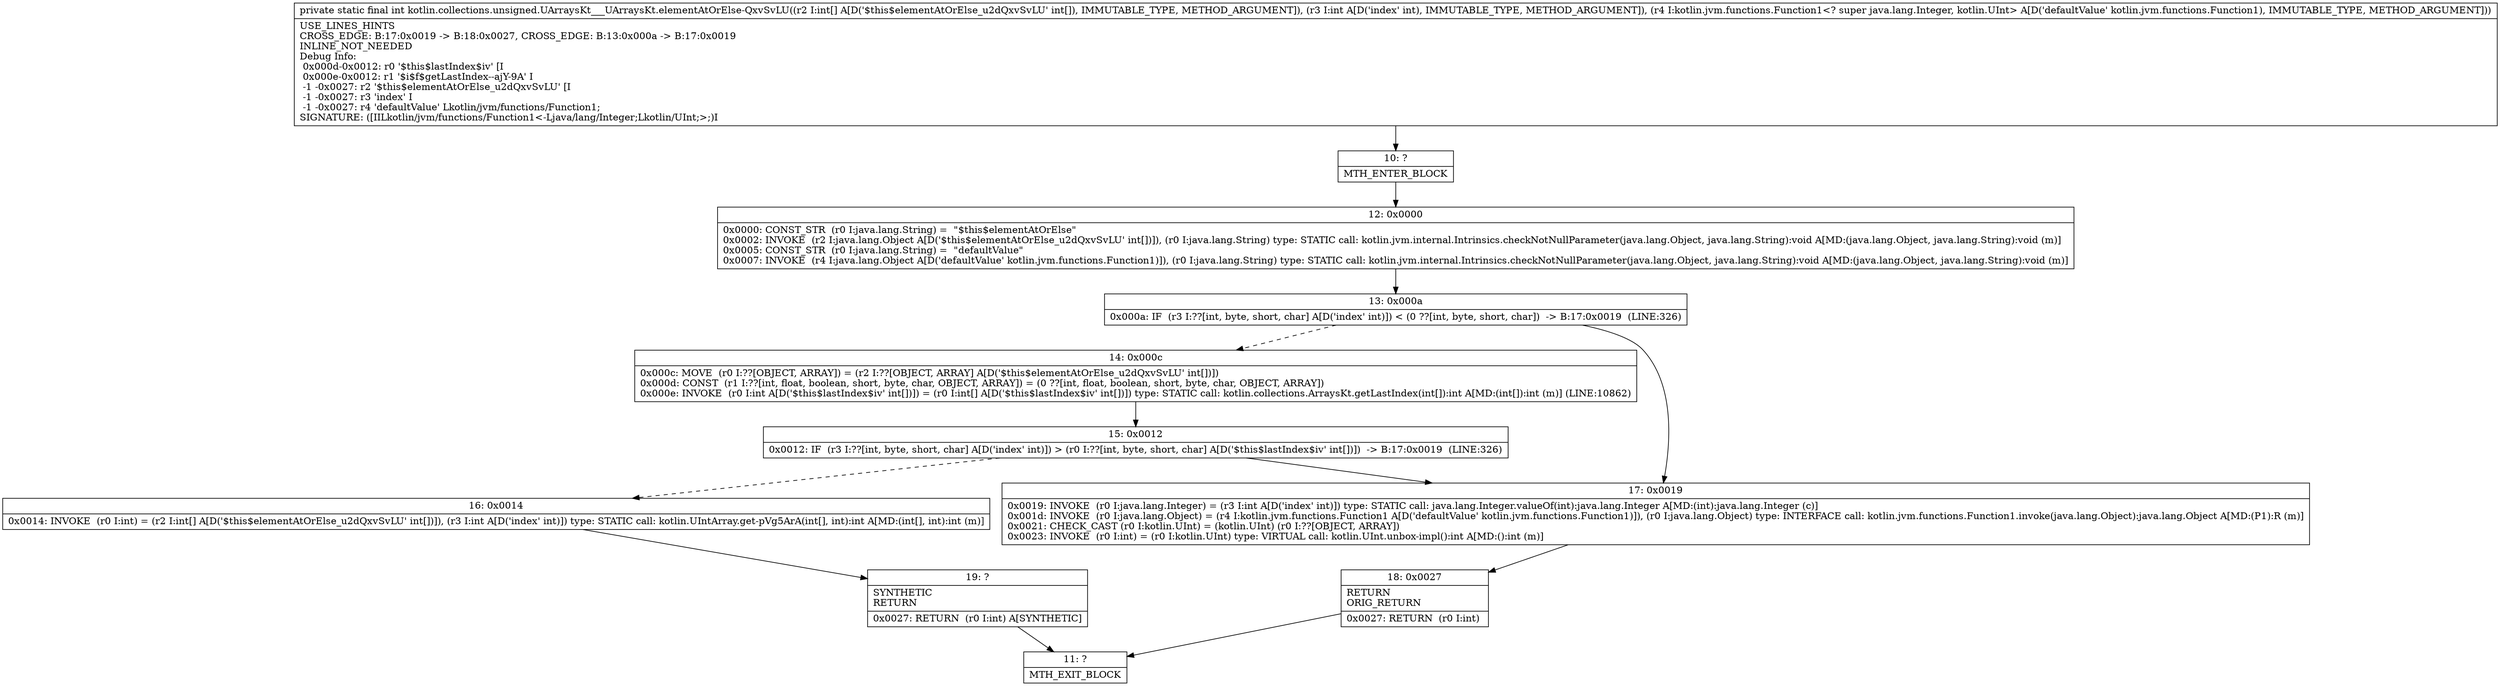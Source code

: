 digraph "CFG forkotlin.collections.unsigned.UArraysKt___UArraysKt.elementAtOrElse\-QxvSvLU([IILkotlin\/jvm\/functions\/Function1;)I" {
Node_10 [shape=record,label="{10\:\ ?|MTH_ENTER_BLOCK\l}"];
Node_12 [shape=record,label="{12\:\ 0x0000|0x0000: CONST_STR  (r0 I:java.lang.String) =  \"$this$elementAtOrElse\" \l0x0002: INVOKE  (r2 I:java.lang.Object A[D('$this$elementAtOrElse_u2dQxvSvLU' int[])]), (r0 I:java.lang.String) type: STATIC call: kotlin.jvm.internal.Intrinsics.checkNotNullParameter(java.lang.Object, java.lang.String):void A[MD:(java.lang.Object, java.lang.String):void (m)]\l0x0005: CONST_STR  (r0 I:java.lang.String) =  \"defaultValue\" \l0x0007: INVOKE  (r4 I:java.lang.Object A[D('defaultValue' kotlin.jvm.functions.Function1)]), (r0 I:java.lang.String) type: STATIC call: kotlin.jvm.internal.Intrinsics.checkNotNullParameter(java.lang.Object, java.lang.String):void A[MD:(java.lang.Object, java.lang.String):void (m)]\l}"];
Node_13 [shape=record,label="{13\:\ 0x000a|0x000a: IF  (r3 I:??[int, byte, short, char] A[D('index' int)]) \< (0 ??[int, byte, short, char])  \-\> B:17:0x0019  (LINE:326)\l}"];
Node_14 [shape=record,label="{14\:\ 0x000c|0x000c: MOVE  (r0 I:??[OBJECT, ARRAY]) = (r2 I:??[OBJECT, ARRAY] A[D('$this$elementAtOrElse_u2dQxvSvLU' int[])]) \l0x000d: CONST  (r1 I:??[int, float, boolean, short, byte, char, OBJECT, ARRAY]) = (0 ??[int, float, boolean, short, byte, char, OBJECT, ARRAY]) \l0x000e: INVOKE  (r0 I:int A[D('$this$lastIndex$iv' int[])]) = (r0 I:int[] A[D('$this$lastIndex$iv' int[])]) type: STATIC call: kotlin.collections.ArraysKt.getLastIndex(int[]):int A[MD:(int[]):int (m)] (LINE:10862)\l}"];
Node_15 [shape=record,label="{15\:\ 0x0012|0x0012: IF  (r3 I:??[int, byte, short, char] A[D('index' int)]) \> (r0 I:??[int, byte, short, char] A[D('$this$lastIndex$iv' int[])])  \-\> B:17:0x0019  (LINE:326)\l}"];
Node_16 [shape=record,label="{16\:\ 0x0014|0x0014: INVOKE  (r0 I:int) = (r2 I:int[] A[D('$this$elementAtOrElse_u2dQxvSvLU' int[])]), (r3 I:int A[D('index' int)]) type: STATIC call: kotlin.UIntArray.get\-pVg5ArA(int[], int):int A[MD:(int[], int):int (m)]\l}"];
Node_19 [shape=record,label="{19\:\ ?|SYNTHETIC\lRETURN\l|0x0027: RETURN  (r0 I:int) A[SYNTHETIC]\l}"];
Node_11 [shape=record,label="{11\:\ ?|MTH_EXIT_BLOCK\l}"];
Node_17 [shape=record,label="{17\:\ 0x0019|0x0019: INVOKE  (r0 I:java.lang.Integer) = (r3 I:int A[D('index' int)]) type: STATIC call: java.lang.Integer.valueOf(int):java.lang.Integer A[MD:(int):java.lang.Integer (c)]\l0x001d: INVOKE  (r0 I:java.lang.Object) = (r4 I:kotlin.jvm.functions.Function1 A[D('defaultValue' kotlin.jvm.functions.Function1)]), (r0 I:java.lang.Object) type: INTERFACE call: kotlin.jvm.functions.Function1.invoke(java.lang.Object):java.lang.Object A[MD:(P1):R (m)]\l0x0021: CHECK_CAST (r0 I:kotlin.UInt) = (kotlin.UInt) (r0 I:??[OBJECT, ARRAY]) \l0x0023: INVOKE  (r0 I:int) = (r0 I:kotlin.UInt) type: VIRTUAL call: kotlin.UInt.unbox\-impl():int A[MD:():int (m)]\l}"];
Node_18 [shape=record,label="{18\:\ 0x0027|RETURN\lORIG_RETURN\l|0x0027: RETURN  (r0 I:int) \l}"];
MethodNode[shape=record,label="{private static final int kotlin.collections.unsigned.UArraysKt___UArraysKt.elementAtOrElse\-QxvSvLU((r2 I:int[] A[D('$this$elementAtOrElse_u2dQxvSvLU' int[]), IMMUTABLE_TYPE, METHOD_ARGUMENT]), (r3 I:int A[D('index' int), IMMUTABLE_TYPE, METHOD_ARGUMENT]), (r4 I:kotlin.jvm.functions.Function1\<? super java.lang.Integer, kotlin.UInt\> A[D('defaultValue' kotlin.jvm.functions.Function1), IMMUTABLE_TYPE, METHOD_ARGUMENT]))  | USE_LINES_HINTS\lCROSS_EDGE: B:17:0x0019 \-\> B:18:0x0027, CROSS_EDGE: B:13:0x000a \-\> B:17:0x0019\lINLINE_NOT_NEEDED\lDebug Info:\l  0x000d\-0x0012: r0 '$this$lastIndex$iv' [I\l  0x000e\-0x0012: r1 '$i$f$getLastIndex\-\-ajY\-9A' I\l  \-1 \-0x0027: r2 '$this$elementAtOrElse_u2dQxvSvLU' [I\l  \-1 \-0x0027: r3 'index' I\l  \-1 \-0x0027: r4 'defaultValue' Lkotlin\/jvm\/functions\/Function1;\lSIGNATURE: ([IILkotlin\/jvm\/functions\/Function1\<\-Ljava\/lang\/Integer;Lkotlin\/UInt;\>;)I\l}"];
MethodNode -> Node_10;Node_10 -> Node_12;
Node_12 -> Node_13;
Node_13 -> Node_14[style=dashed];
Node_13 -> Node_17;
Node_14 -> Node_15;
Node_15 -> Node_16[style=dashed];
Node_15 -> Node_17;
Node_16 -> Node_19;
Node_19 -> Node_11;
Node_17 -> Node_18;
Node_18 -> Node_11;
}


